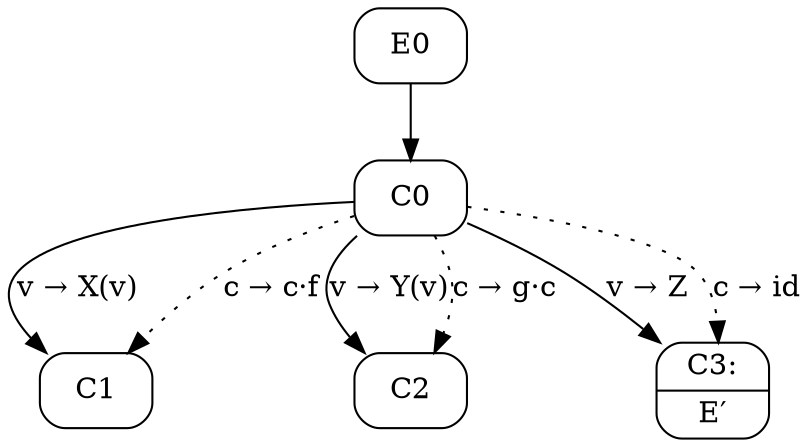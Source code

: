 digraph {
  node [shape=box, style=rounded];

  E0 -> C0;
  C0 -> C1 [label="v → X(v)"];
  C0 -> C1 [label="c → c·f", style=dotted];
  C0 -> C2 [label="v → Y(v)"];
  C0 -> C2 [label="c → g·c", style=dotted];
  C3 [shape=record, label="{C3:|E′}"];
  C0 -> C3 [label="v → Z"];
  C0 -> C3 [label="c → id", style=dotted];
}
